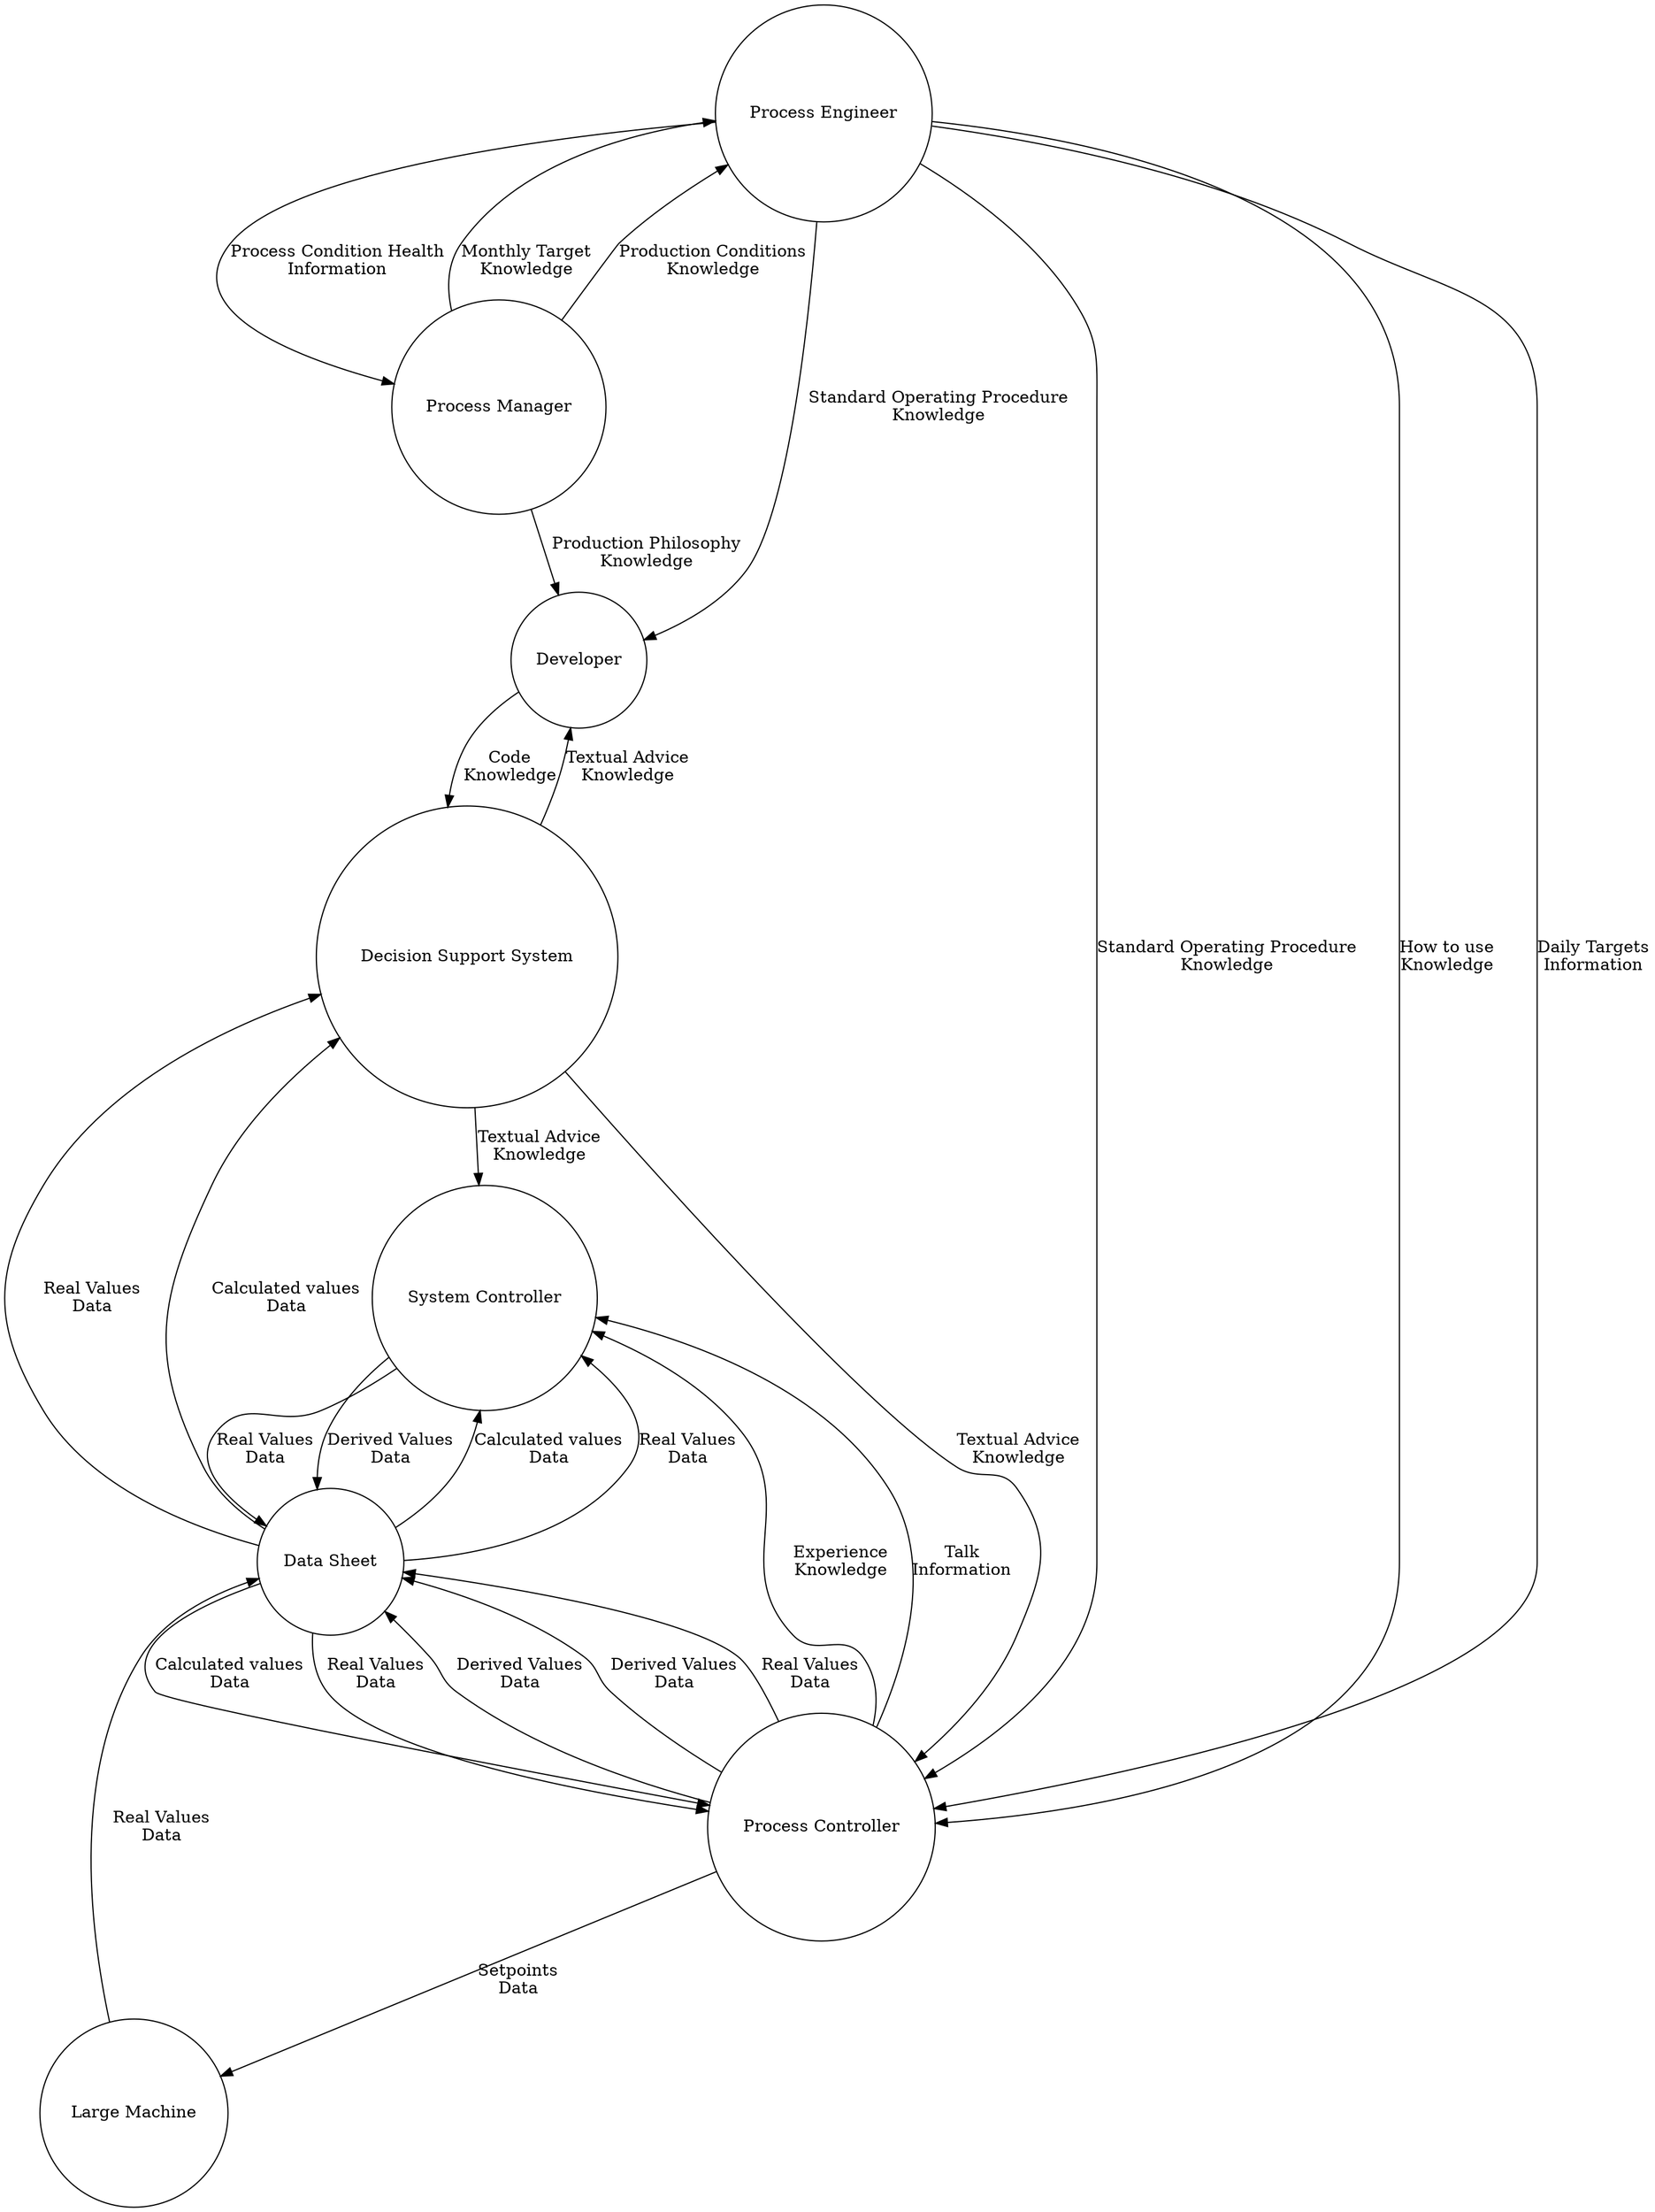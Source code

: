 Digraph G {
	//Interview 2 9-Apr
	
	Dev [label="Developer", shape=circle];
	DSS [label="Decision Support System", shape="circle"];
	DS [label="Data System" shape="circle"];
	LM [label="Large Machine", shape="circle"];
	PC [label="Process Controller", shape="circle"];
	DS [label="Data Sheet", shape="circle"];
	SC [label="System Controller", shape="circle"];
	PE [label="Process Engineer", shape="circle"];
	PM [label="Process Manager", shape="circle"];
	
	Dev -> DSS [label="Code\nKnowledge"];
	DSS -> Dev [label="Textual Advice\nKnowledge"];
	DSS -> PC [label="Textual Advice\nKnowledge"];
	DSS -> SC [label="Textual Advice\nKnowledge"];
	DS -> DSS [label="Real Values\nData"];
	DS -> DSS [label="Calculated values\nData"];

	PC -> DS [label="Derived Values\nData"];

	DS -> PC [label="Calculated values\nData"];
	DS -> PC [label="Real Values\nData"];

	DS -> SC [label="Calculated values\nData"];
	DS -> SC [label="Real Values\nData"];

	PC -> LM [label="Setpoints\nData"];
	LM -> DS [label="Real Values\nData"];
	PC -> DS [label="Derived Values\nData"];
	PC -> DS [label="Real Values\nData"];
	SC -> DS [label="Derived Values\nData"];
	SC -> DS [label="Real Values\nData"];
	PE -> PC [label="Standard Operating Procedure\nKnowledge"];
	PE -> PC [label="How to use\nKnowledge"];
	PE -> PC [label="Daily Targets\nInformation"];
	PE -> Dev [label="Standard Operating Procedure\nKnowledge"];
	PM -> PE [label="Monthly Target\nKnowledge"];
	PM -> Dev [label="Production Philosophy\nKnowledge"];
	PE -> PM [label="Process Condition Health\nInformation"];
	PC -> SC [label="Experience\nKnowledge"];
	PC -> SC [label="Talk\nInformation"];
	PM -> PE [label="Production Conditions\nKnowledge"];
}



